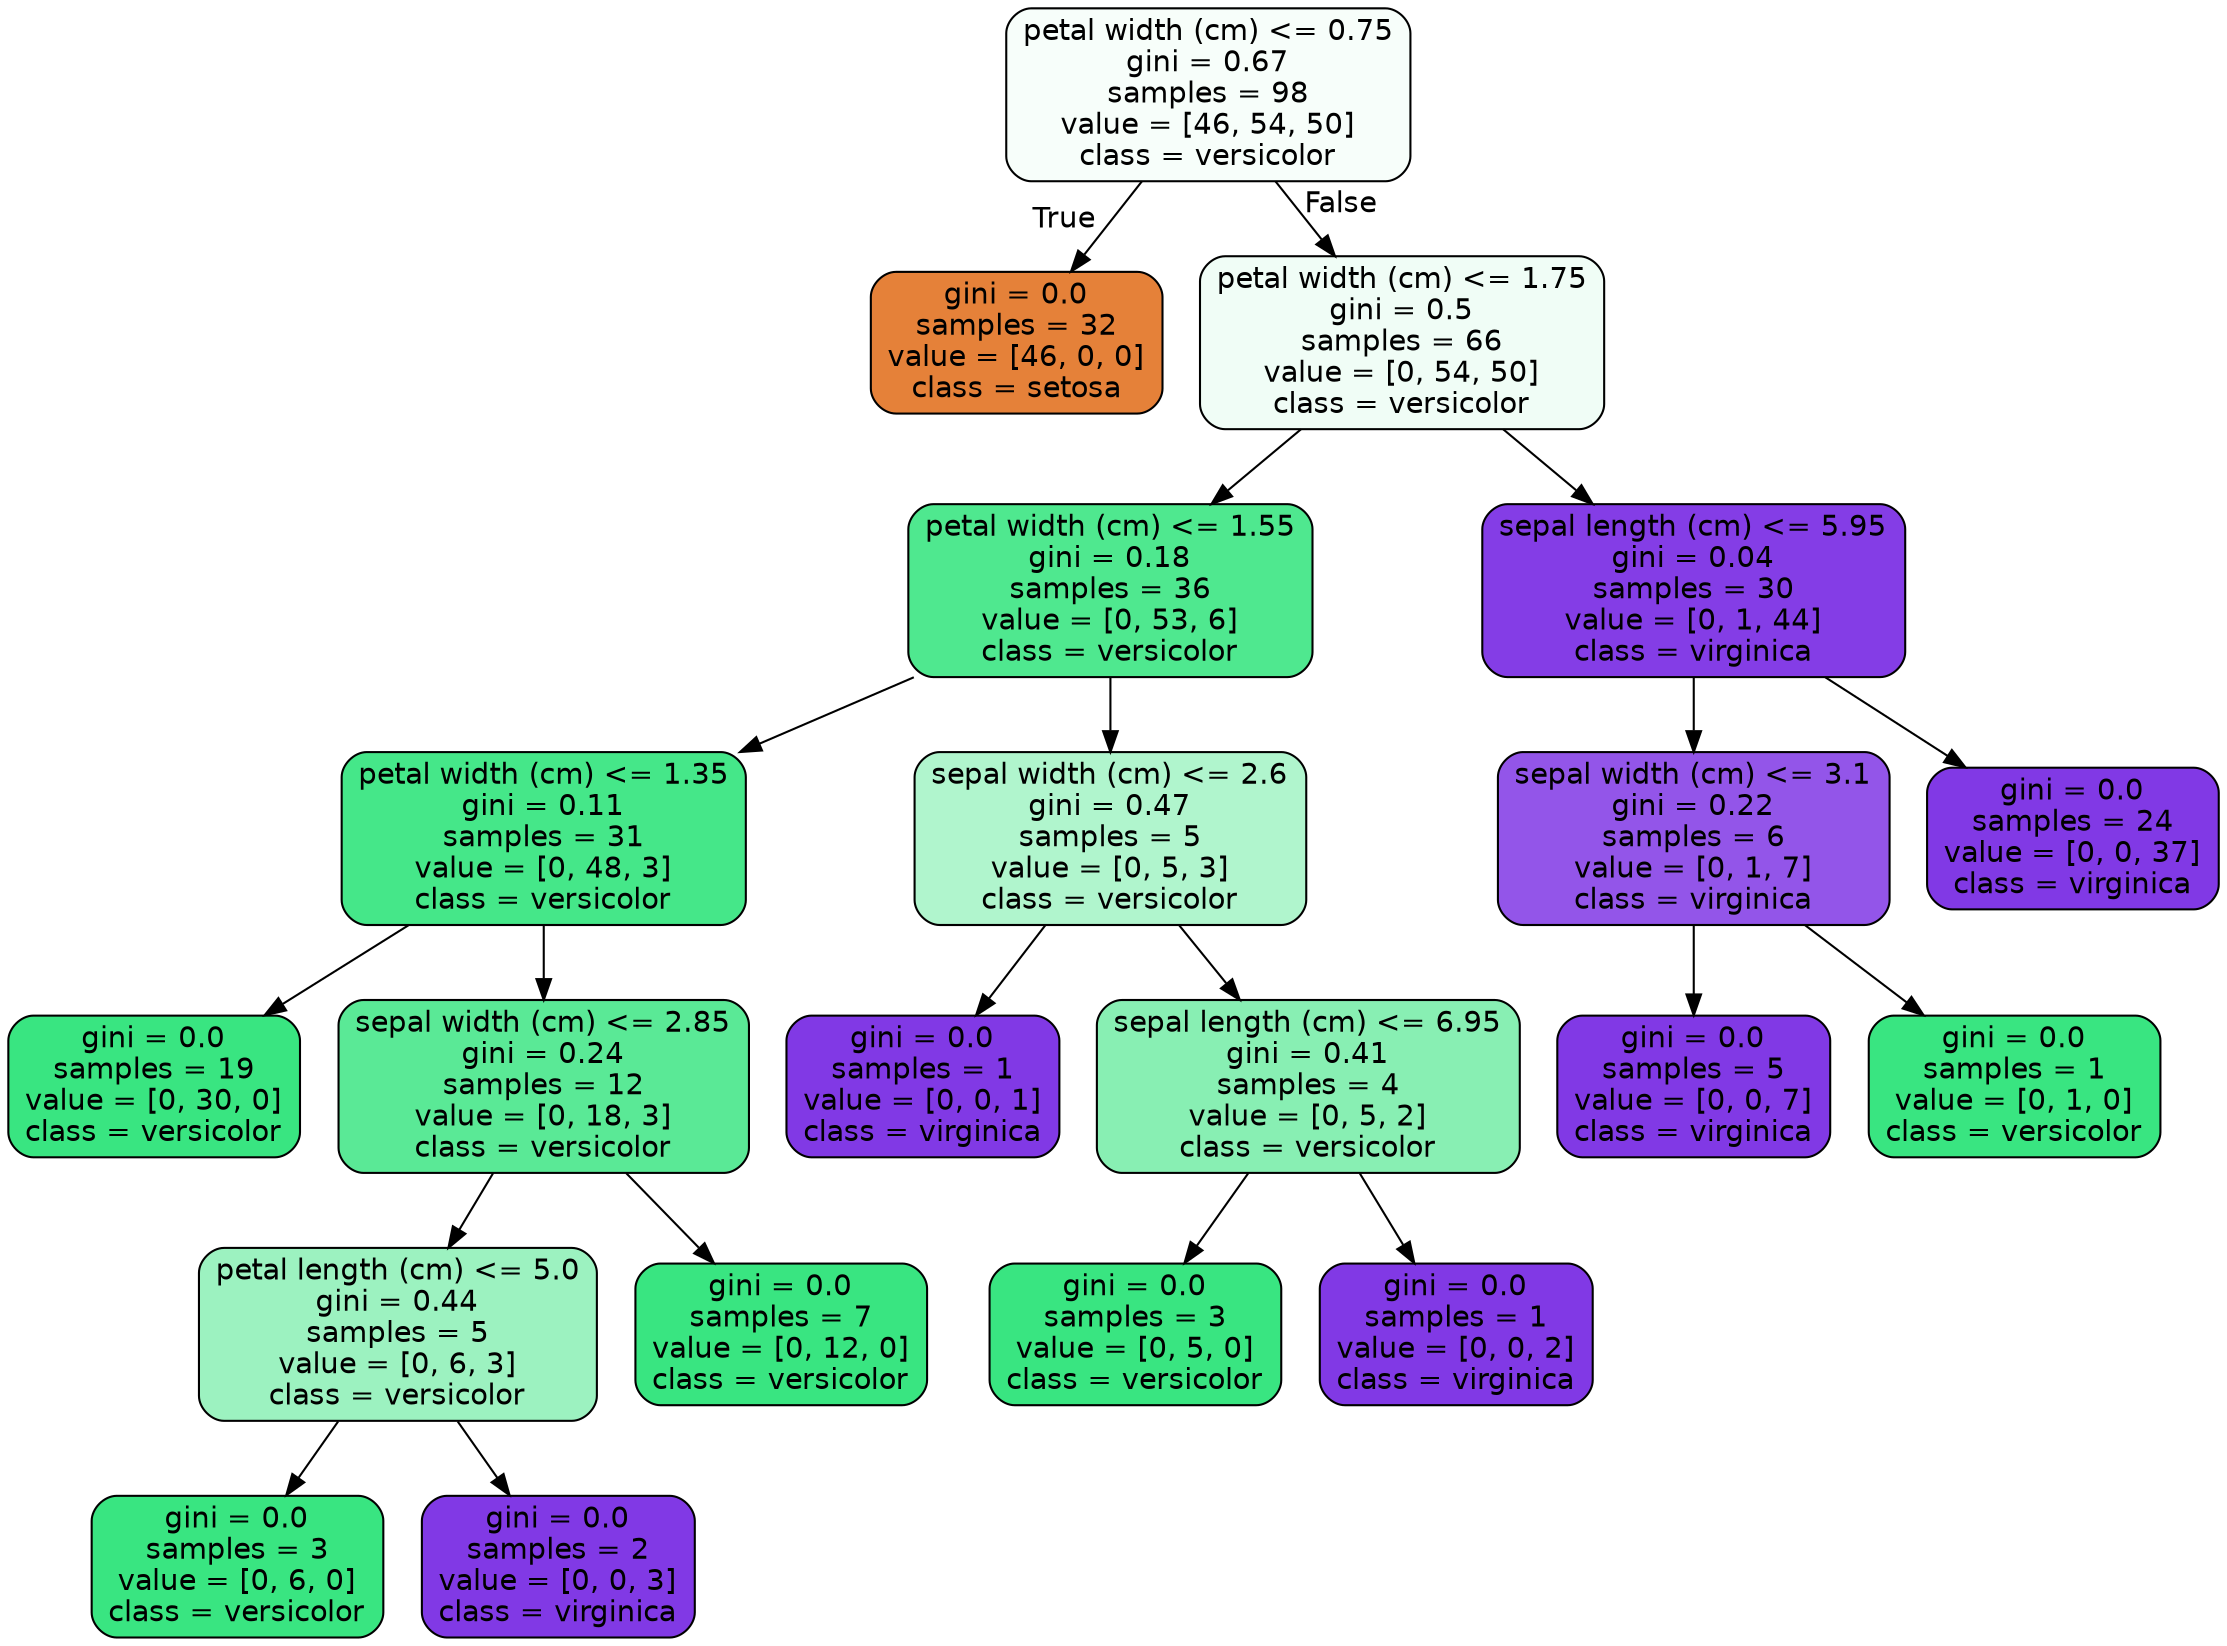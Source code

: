 digraph Tree {
node [shape=box, style="filled, rounded", color="black", fontname=helvetica] ;
edge [fontname=helvetica] ;
0 [label="petal width (cm) <= 0.75\ngini = 0.67\nsamples = 98\nvalue = [46, 54, 50]\nclass = versicolor", fillcolor="#f7fefa"] ;
1 [label="gini = 0.0\nsamples = 32\nvalue = [46, 0, 0]\nclass = setosa", fillcolor="#e58139"] ;
0 -> 1 [labeldistance=2.5, labelangle=45, headlabel="True"] ;
2 [label="petal width (cm) <= 1.75\ngini = 0.5\nsamples = 66\nvalue = [0, 54, 50]\nclass = versicolor", fillcolor="#f0fdf6"] ;
0 -> 2 [labeldistance=2.5, labelangle=-45, headlabel="False"] ;
3 [label="petal width (cm) <= 1.55\ngini = 0.18\nsamples = 36\nvalue = [0, 53, 6]\nclass = versicolor", fillcolor="#4fe88f"] ;
2 -> 3 ;
4 [label="petal width (cm) <= 1.35\ngini = 0.11\nsamples = 31\nvalue = [0, 48, 3]\nclass = versicolor", fillcolor="#45e789"] ;
3 -> 4 ;
5 [label="gini = 0.0\nsamples = 19\nvalue = [0, 30, 0]\nclass = versicolor", fillcolor="#39e581"] ;
4 -> 5 ;
6 [label="sepal width (cm) <= 2.85\ngini = 0.24\nsamples = 12\nvalue = [0, 18, 3]\nclass = versicolor", fillcolor="#5ae996"] ;
4 -> 6 ;
7 [label="petal length (cm) <= 5.0\ngini = 0.44\nsamples = 5\nvalue = [0, 6, 3]\nclass = versicolor", fillcolor="#9cf2c0"] ;
6 -> 7 ;
8 [label="gini = 0.0\nsamples = 3\nvalue = [0, 6, 0]\nclass = versicolor", fillcolor="#39e581"] ;
7 -> 8 ;
9 [label="gini = 0.0\nsamples = 2\nvalue = [0, 0, 3]\nclass = virginica", fillcolor="#8139e5"] ;
7 -> 9 ;
10 [label="gini = 0.0\nsamples = 7\nvalue = [0, 12, 0]\nclass = versicolor", fillcolor="#39e581"] ;
6 -> 10 ;
11 [label="sepal width (cm) <= 2.6\ngini = 0.47\nsamples = 5\nvalue = [0, 5, 3]\nclass = versicolor", fillcolor="#b0f5cd"] ;
3 -> 11 ;
12 [label="gini = 0.0\nsamples = 1\nvalue = [0, 0, 1]\nclass = virginica", fillcolor="#8139e5"] ;
11 -> 12 ;
13 [label="sepal length (cm) <= 6.95\ngini = 0.41\nsamples = 4\nvalue = [0, 5, 2]\nclass = versicolor", fillcolor="#88efb3"] ;
11 -> 13 ;
14 [label="gini = 0.0\nsamples = 3\nvalue = [0, 5, 0]\nclass = versicolor", fillcolor="#39e581"] ;
13 -> 14 ;
15 [label="gini = 0.0\nsamples = 1\nvalue = [0, 0, 2]\nclass = virginica", fillcolor="#8139e5"] ;
13 -> 15 ;
16 [label="sepal length (cm) <= 5.95\ngini = 0.04\nsamples = 30\nvalue = [0, 1, 44]\nclass = virginica", fillcolor="#843de6"] ;
2 -> 16 ;
17 [label="sepal width (cm) <= 3.1\ngini = 0.22\nsamples = 6\nvalue = [0, 1, 7]\nclass = virginica", fillcolor="#9355e9"] ;
16 -> 17 ;
18 [label="gini = 0.0\nsamples = 5\nvalue = [0, 0, 7]\nclass = virginica", fillcolor="#8139e5"] ;
17 -> 18 ;
19 [label="gini = 0.0\nsamples = 1\nvalue = [0, 1, 0]\nclass = versicolor", fillcolor="#39e581"] ;
17 -> 19 ;
20 [label="gini = 0.0\nsamples = 24\nvalue = [0, 0, 37]\nclass = virginica", fillcolor="#8139e5"] ;
16 -> 20 ;
}